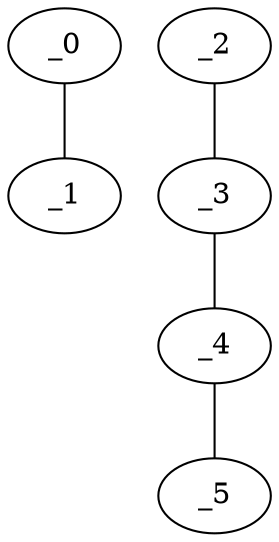 graph HP1_0102 {
	_0	 [x="1.00127",
		y="3.40632"];
	_1	 [x="0.942392",
		y="1.0507"];
	_0 -- _1;
	_2	 [x="1.99831",
		y="1.06598"];
	_3	 [x="2.09258",
		y="2.85705"];
	_2 -- _3;
	_4	 [x="0.411118",
		y="1.24752"];
	_3 -- _4;
	_5	 [x="2.61614",
		y="1.27542"];
	_4 -- _5;
}
